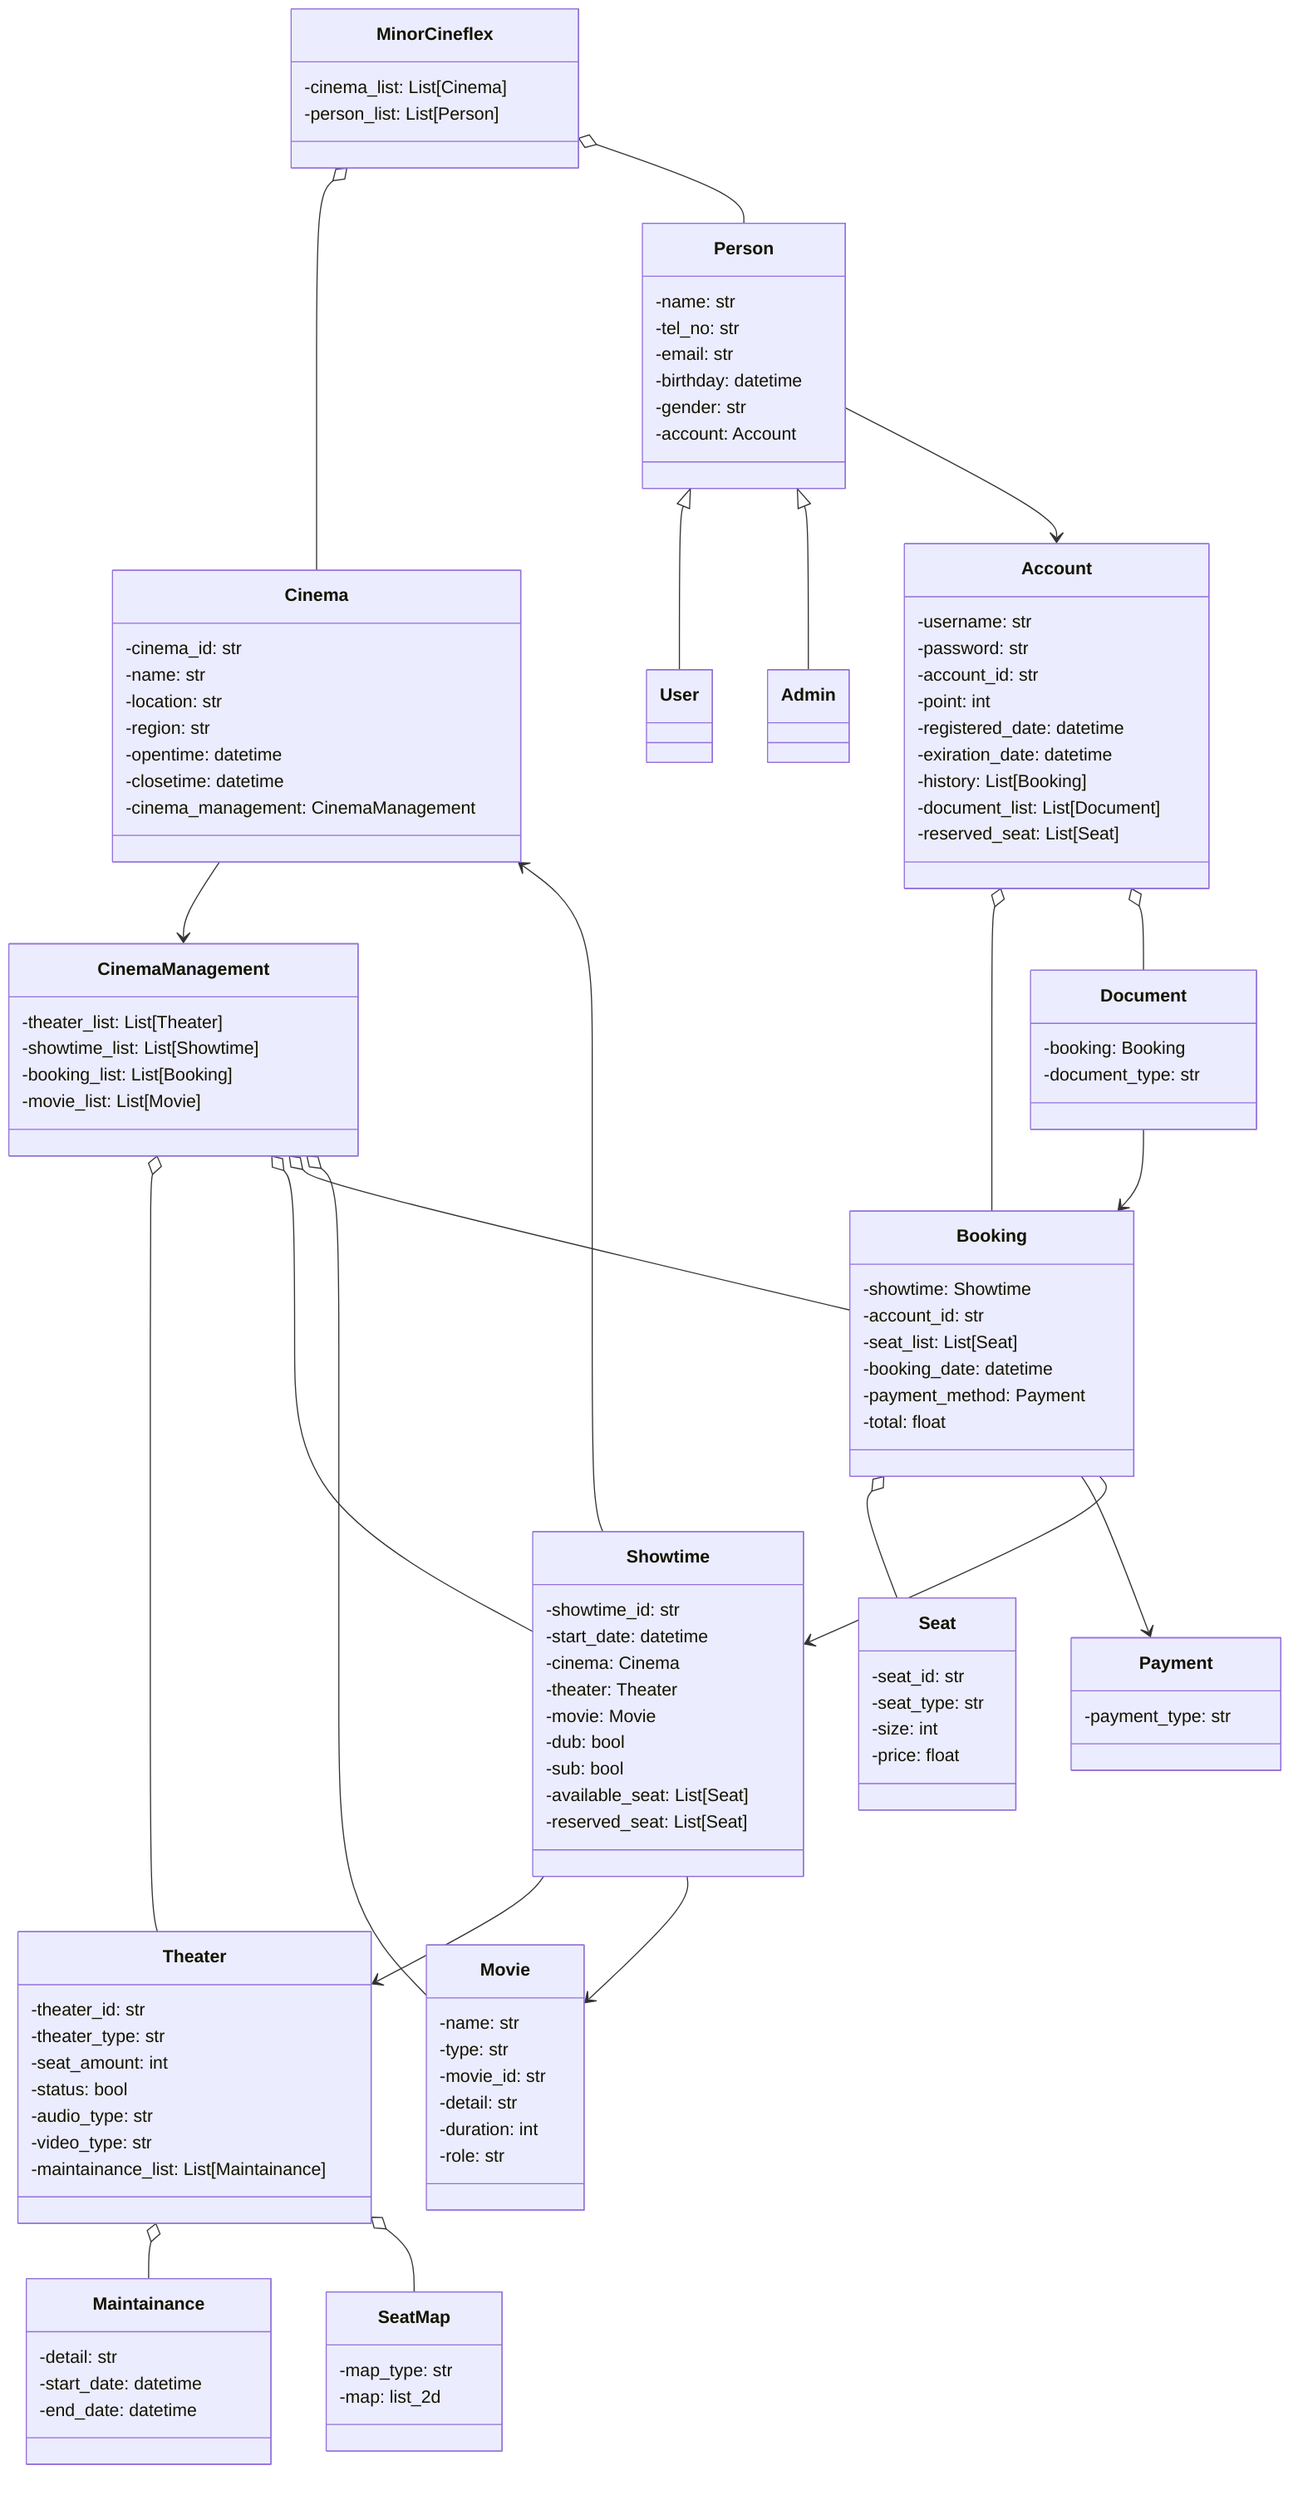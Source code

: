 classDiagram

MinorCineflex o-- Cinema
MinorCineflex o-- Person
class MinorCineflex{
        -cinema_list: List[Cinema]
        -person_list: List[Person]
    }

Cinema --> CinemaManagement
class Cinema {
        -cinema_id: str
        -name: str
        -location: str
        -region: str
        -opentime: datetime
        -closetime: datetime
        -cinema_management: CinemaManagement
    }

CinemaManagement o-- Theater
CinemaManagement o-- Showtime
CinemaManagement o-- Booking
CinemaManagement o-- Movie
class CinemaManagement{
        -theater_list: List[Theater]
        -showtime_list: List[Showtime]
        -booking_list: List[Booking]
        -movie_list: List[Movie]
    }

Person <|-- User
Person <|-- Admin
Person --> Account
class Person {
        -name: str
        -tel_no: str
        -email: str
        -birthday: datetime
        -gender: str
        -account: Account
    }
class User {

    }
class Admin {

    }

Account o-- Booking
Account o-- Document
class Account {
        -username: str
        -password: str
        -account_id: str
        -point: int
        -registered_date: datetime
        -exiration_date: datetime
        -history: List[Booking]
        -document_list: List[Document]
        -reserved_seat: List[Seat]
    }   

class Movie {
        -name: str
        -type: str
        -movie_id: str
        -detail: str
        -duration: int
        -role: str
    }

Theater o-- Maintainance
Theater o-- SeatMap
class Theater {
        -theater_id: str
        -theater_type: str
        -seat_amount: int
        -status: bool
        -audio_type: str
        -video_type: str
        -maintainance_list: List[Maintainance]
    }

Showtime --> Cinema
Showtime --> Theater
Showtime --> Movie
class Showtime {
        -showtime_id: str
        -start_date: datetime
        -cinema: Cinema
        -theater: Theater
        -movie: Movie
        -dub: bool
        -sub: bool
        -available_seat: List[Seat]
        -reserved_seat: List[Seat]
    }

class Payment {
        -payment_type: str
    }

class SeatMap {
        -map_type: str
        -map: list_2d
    }

class Seat {
        -seat_id: str
        -seat_type: str
        -size: int
        -price: float
    }

class Maintainance {
        -detail: str
        -start_date: datetime
        -end_date: datetime
    }

Booking o-- Seat
Booking --> Payment
Booking --> Showtime
class Booking {
        -showtime: Showtime
        -account_id: str
        -seat_list: List[Seat]
        -booking_date: datetime
        -payment_method: Payment
        -total: float
    } 

Document --> Booking
class Document {
        -booking: Booking
        -document_type: str
    }